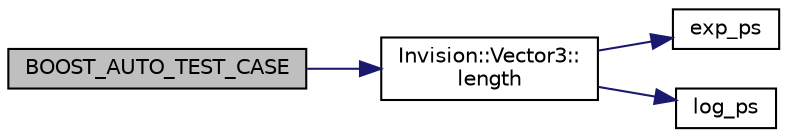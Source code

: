 digraph "BOOST_AUTO_TEST_CASE"
{
 // LATEX_PDF_SIZE
  edge [fontname="Helvetica",fontsize="10",labelfontname="Helvetica",labelfontsize="10"];
  node [fontname="Helvetica",fontsize="10",shape=record];
  rankdir="LR";
  Node1 [label="BOOST_AUTO_TEST_CASE",height=0.2,width=0.4,color="black", fillcolor="grey75", style="filled", fontcolor="black",tooltip=" "];
  Node1 -> Node2 [color="midnightblue",fontsize="10",style="solid",fontname="Helvetica"];
  Node2 [label="Invision::Vector3::\llength",height=0.2,width=0.4,color="black", fillcolor="white", style="filled",URL="$class_invision_1_1_vector3.html#aff6ac11d4dc717c3dd27b12cb35169ba",tooltip="calculates the length of a vector"];
  Node2 -> Node3 [color="midnightblue",fontsize="10",style="solid",fontname="Helvetica"];
  Node3 [label="exp_ps",height=0.2,width=0.4,color="black", fillcolor="white", style="filled",URL="$sse__mathfun_8h.html#a71d2bc521cb1409d6081dd7ce2469dec",tooltip=" "];
  Node2 -> Node4 [color="midnightblue",fontsize="10",style="solid",fontname="Helvetica"];
  Node4 [label="log_ps",height=0.2,width=0.4,color="black", fillcolor="white", style="filled",URL="$sse__mathfun_8h.html#a105f22fc857992c01c2822fea48a9d3b",tooltip=" "];
}
